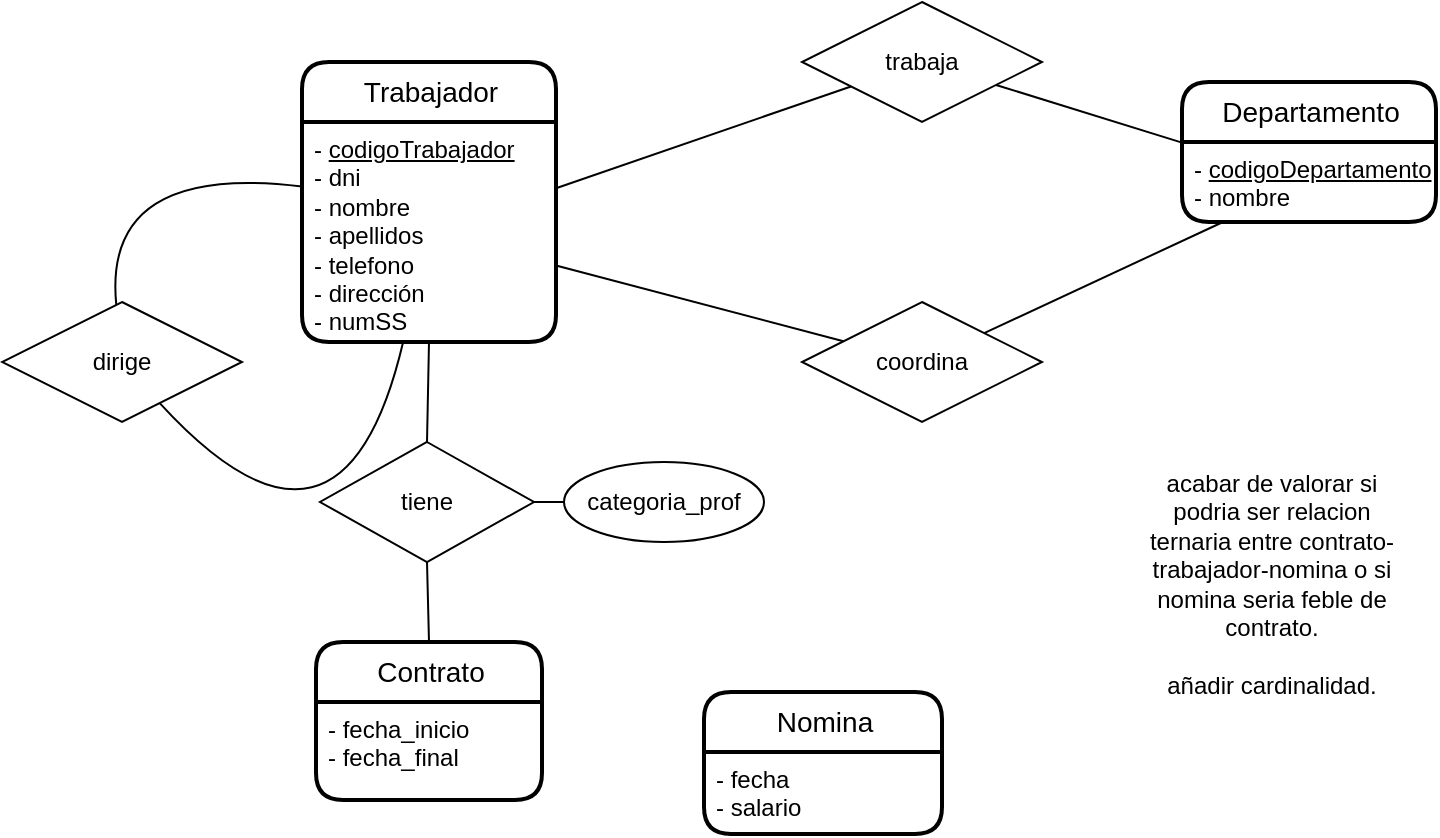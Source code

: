 <mxfile version="20.1.2" type="github">
  <diagram id="wky_A706Md2P9mNeTp39" name="Pàgina-1">
    <mxGraphModel dx="1117" dy="1758" grid="0" gridSize="10" guides="1" tooltips="1" connect="1" arrows="1" fold="1" page="1" pageScale="1" pageWidth="827" pageHeight="1169" math="0" shadow="0">
      <root>
        <mxCell id="0" />
        <mxCell id="1" parent="0" />
        <mxCell id="9AbGmwq4OvZop5vTEiyq-4" value="Trabajador" style="swimlane;childLayout=stackLayout;horizontal=1;startSize=30;horizontalStack=0;rounded=1;fontSize=14;fontStyle=0;strokeWidth=2;resizeParent=0;resizeLast=1;shadow=0;dashed=0;align=center;html=1;" vertex="1" parent="1">
          <mxGeometry x="190" y="-190" width="127" height="140" as="geometry" />
        </mxCell>
        <mxCell id="9AbGmwq4OvZop5vTEiyq-5" value="&lt;div&gt;- &lt;u&gt;codigoTrabajador&lt;/u&gt;&lt;/div&gt;&lt;div&gt;- dni&lt;/div&gt;&lt;div&gt;- nombre&lt;/div&gt;&lt;div&gt;- apellidos&lt;/div&gt;&lt;div&gt;- telefono&lt;/div&gt;&lt;div&gt;- dirección&lt;/div&gt;&lt;div&gt;- numSS&lt;/div&gt;&lt;div&gt;&lt;br&gt;&lt;/div&gt;" style="align=left;strokeColor=none;fillColor=none;spacingLeft=4;fontSize=12;verticalAlign=top;resizable=0;rotatable=0;part=1;html=1;" vertex="1" parent="9AbGmwq4OvZop5vTEiyq-4">
          <mxGeometry y="30" width="127" height="110" as="geometry" />
        </mxCell>
        <mxCell id="9AbGmwq4OvZop5vTEiyq-8" value="Departamento" style="swimlane;childLayout=stackLayout;horizontal=1;startSize=30;horizontalStack=0;rounded=1;fontSize=14;fontStyle=0;strokeWidth=2;resizeParent=0;resizeLast=1;shadow=0;dashed=0;align=center;html=1;" vertex="1" parent="1">
          <mxGeometry x="630" y="-180" width="127" height="70" as="geometry" />
        </mxCell>
        <mxCell id="9AbGmwq4OvZop5vTEiyq-9" value="&lt;div&gt;- &lt;u&gt;codigoDepartamento&lt;/u&gt;&lt;/div&gt;&lt;div&gt;- nombre&lt;/div&gt;&lt;div&gt;&lt;br&gt;&lt;/div&gt;" style="align=left;strokeColor=none;fillColor=none;spacingLeft=4;fontSize=12;verticalAlign=top;resizable=0;rotatable=0;part=1;html=1;" vertex="1" parent="9AbGmwq4OvZop5vTEiyq-8">
          <mxGeometry y="30" width="127" height="40" as="geometry" />
        </mxCell>
        <mxCell id="9AbGmwq4OvZop5vTEiyq-10" value="coordina" style="shape=rhombus;perimeter=rhombusPerimeter;whiteSpace=wrap;html=1;align=center;" vertex="1" parent="1">
          <mxGeometry x="440" y="-70" width="120" height="60" as="geometry" />
        </mxCell>
        <mxCell id="9AbGmwq4OvZop5vTEiyq-11" value="trabaja" style="shape=rhombus;perimeter=rhombusPerimeter;whiteSpace=wrap;html=1;align=center;" vertex="1" parent="1">
          <mxGeometry x="440" y="-220" width="120" height="60" as="geometry" />
        </mxCell>
        <mxCell id="9AbGmwq4OvZop5vTEiyq-12" value="dirige" style="shape=rhombus;perimeter=rhombusPerimeter;whiteSpace=wrap;html=1;align=center;" vertex="1" parent="1">
          <mxGeometry x="40" y="-70" width="120" height="60" as="geometry" />
        </mxCell>
        <mxCell id="9AbGmwq4OvZop5vTEiyq-13" value="" style="endArrow=none;html=1;rounded=0;" edge="1" parent="1" source="9AbGmwq4OvZop5vTEiyq-5" target="9AbGmwq4OvZop5vTEiyq-10">
          <mxGeometry relative="1" as="geometry">
            <mxPoint x="330" y="-50" as="sourcePoint" />
            <mxPoint x="490" y="-50" as="targetPoint" />
          </mxGeometry>
        </mxCell>
        <mxCell id="9AbGmwq4OvZop5vTEiyq-14" value="" style="endArrow=none;html=1;rounded=0;" edge="1" parent="1" source="9AbGmwq4OvZop5vTEiyq-9" target="9AbGmwq4OvZop5vTEiyq-10">
          <mxGeometry relative="1" as="geometry">
            <mxPoint x="327" y="-78.256" as="sourcePoint" />
            <mxPoint x="470.717" y="-40.359" as="targetPoint" />
          </mxGeometry>
        </mxCell>
        <mxCell id="9AbGmwq4OvZop5vTEiyq-15" value="" style="endArrow=none;html=1;rounded=0;" edge="1" parent="1" source="9AbGmwq4OvZop5vTEiyq-9" target="9AbGmwq4OvZop5vTEiyq-11">
          <mxGeometry relative="1" as="geometry">
            <mxPoint x="660.5" y="-100" as="sourcePoint" />
            <mxPoint x="541.084" y="-44.458" as="targetPoint" />
          </mxGeometry>
        </mxCell>
        <mxCell id="9AbGmwq4OvZop5vTEiyq-16" value="" style="endArrow=none;html=1;rounded=0;" edge="1" parent="1" source="9AbGmwq4OvZop5vTEiyq-11" target="9AbGmwq4OvZop5vTEiyq-5">
          <mxGeometry relative="1" as="geometry">
            <mxPoint x="640" y="-139.69" as="sourcePoint" />
            <mxPoint x="547.033" y="-168.517" as="targetPoint" />
          </mxGeometry>
        </mxCell>
        <mxCell id="9AbGmwq4OvZop5vTEiyq-17" value="" style="endArrow=none;html=1;curved=1;" edge="1" parent="1" source="9AbGmwq4OvZop5vTEiyq-4" target="9AbGmwq4OvZop5vTEiyq-12">
          <mxGeometry relative="1" as="geometry">
            <mxPoint x="290" y="-220" as="sourcePoint" />
            <mxPoint x="327" y="-116.897" as="targetPoint" />
            <Array as="points">
              <mxPoint x="90" y="-140" />
            </Array>
          </mxGeometry>
        </mxCell>
        <mxCell id="9AbGmwq4OvZop5vTEiyq-18" value="" style="endArrow=none;html=1;curved=1;" edge="1" parent="1" source="9AbGmwq4OvZop5vTEiyq-5" target="9AbGmwq4OvZop5vTEiyq-12">
          <mxGeometry relative="1" as="geometry">
            <mxPoint x="280" y="-191.738" as="sourcePoint" />
            <mxPoint x="201.429" y="-268.256" as="targetPoint" />
            <Array as="points">
              <mxPoint x="210" y="80" />
            </Array>
          </mxGeometry>
        </mxCell>
        <mxCell id="h6mPxnfmECKrlMnAZoUT-1" value="Contrato" style="swimlane;childLayout=stackLayout;horizontal=1;startSize=30;horizontalStack=0;rounded=1;fontSize=14;fontStyle=0;strokeWidth=2;resizeParent=0;resizeLast=1;shadow=0;dashed=0;align=center;html=1;" vertex="1" parent="1">
          <mxGeometry x="197" y="100" width="113" height="79" as="geometry" />
        </mxCell>
        <mxCell id="h6mPxnfmECKrlMnAZoUT-2" value="&lt;div&gt;- fecha_inicio&lt;/div&gt;&lt;div&gt;- fecha_final&lt;br&gt;&lt;/div&gt;" style="align=left;strokeColor=none;fillColor=none;spacingLeft=4;fontSize=12;verticalAlign=top;resizable=0;rotatable=0;part=1;html=1;" vertex="1" parent="h6mPxnfmECKrlMnAZoUT-1">
          <mxGeometry y="30" width="113" height="49" as="geometry" />
        </mxCell>
        <mxCell id="h6mPxnfmECKrlMnAZoUT-6" value="Nomina" style="swimlane;childLayout=stackLayout;horizontal=1;startSize=30;horizontalStack=0;rounded=1;fontSize=14;fontStyle=0;strokeWidth=2;resizeParent=0;resizeLast=1;shadow=0;dashed=0;align=center;html=1;" vertex="1" parent="1">
          <mxGeometry x="391" y="125" width="119" height="71" as="geometry" />
        </mxCell>
        <mxCell id="h6mPxnfmECKrlMnAZoUT-7" value="&lt;div&gt;- fecha&lt;/div&gt;&lt;div&gt;- salario&lt;br&gt;&lt;/div&gt;" style="align=left;strokeColor=none;fillColor=none;spacingLeft=4;fontSize=12;verticalAlign=top;resizable=0;rotatable=0;part=1;html=1;" vertex="1" parent="h6mPxnfmECKrlMnAZoUT-6">
          <mxGeometry y="30" width="119" height="41" as="geometry" />
        </mxCell>
        <mxCell id="h6mPxnfmECKrlMnAZoUT-9" value="" style="endArrow=none;html=1;rounded=0;fontSize=12;exitX=0.5;exitY=1;exitDx=0;exitDy=0;entryX=0.5;entryY=0;entryDx=0;entryDy=0;startArrow=none;" edge="1" parent="1" source="h6mPxnfmECKrlMnAZoUT-12" target="h6mPxnfmECKrlMnAZoUT-1">
          <mxGeometry relative="1" as="geometry">
            <mxPoint x="326" y="-28" as="sourcePoint" />
            <mxPoint x="486" y="-28" as="targetPoint" />
          </mxGeometry>
        </mxCell>
        <mxCell id="h6mPxnfmECKrlMnAZoUT-12" value="tiene" style="shape=rhombus;perimeter=rhombusPerimeter;whiteSpace=wrap;html=1;align=center;fontSize=12;" vertex="1" parent="1">
          <mxGeometry x="199" width="107" height="60" as="geometry" />
        </mxCell>
        <mxCell id="h6mPxnfmECKrlMnAZoUT-13" value="" style="endArrow=none;html=1;rounded=0;fontSize=12;exitX=0.5;exitY=1;exitDx=0;exitDy=0;entryX=0.5;entryY=0;entryDx=0;entryDy=0;" edge="1" parent="1" source="9AbGmwq4OvZop5vTEiyq-5" target="h6mPxnfmECKrlMnAZoUT-12">
          <mxGeometry relative="1" as="geometry">
            <mxPoint x="253.5" y="-50" as="sourcePoint" />
            <mxPoint x="253.5" y="100" as="targetPoint" />
          </mxGeometry>
        </mxCell>
        <mxCell id="h6mPxnfmECKrlMnAZoUT-14" value="" style="endArrow=none;html=1;rounded=0;fontSize=12;exitX=1;exitY=0.5;exitDx=0;exitDy=0;entryX=0;entryY=0.5;entryDx=0;entryDy=0;" edge="1" parent="1" source="h6mPxnfmECKrlMnAZoUT-12" target="h6mPxnfmECKrlMnAZoUT-15">
          <mxGeometry relative="1" as="geometry">
            <mxPoint x="326" y="-28" as="sourcePoint" />
            <mxPoint x="354" y="30" as="targetPoint" />
          </mxGeometry>
        </mxCell>
        <mxCell id="h6mPxnfmECKrlMnAZoUT-15" value="categoria_prof" style="ellipse;whiteSpace=wrap;html=1;align=center;fontSize=12;" vertex="1" parent="1">
          <mxGeometry x="321.0" y="10" width="100" height="40" as="geometry" />
        </mxCell>
        <mxCell id="h6mPxnfmECKrlMnAZoUT-16" value="&lt;div&gt;acabar de valorar si podria ser relacion ternaria entre contrato-trabajador-nomina o si nomina seria feble de contrato.&lt;/div&gt;&lt;div&gt;&lt;br&gt;&lt;/div&gt;&lt;div&gt;añadir cardinalidad.&lt;br&gt;&lt;/div&gt;" style="text;html=1;strokeColor=none;fillColor=none;align=center;verticalAlign=middle;whiteSpace=wrap;rounded=0;fontSize=12;" vertex="1" parent="1">
          <mxGeometry x="603" y="56" width="144" height="30" as="geometry" />
        </mxCell>
      </root>
    </mxGraphModel>
  </diagram>
</mxfile>
